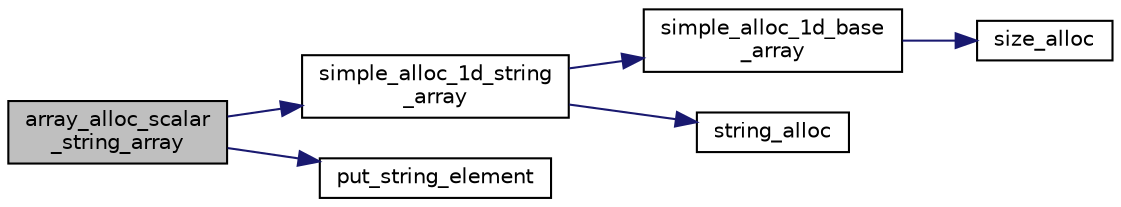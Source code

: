 digraph "array_alloc_scalar_string_array"
{
  edge [fontname="Helvetica",fontsize="10",labelfontname="Helvetica",labelfontsize="10"];
  node [fontname="Helvetica",fontsize="10",shape=record];
  rankdir="LR";
  Node15 [label="array_alloc_scalar\l_string_array",height=0.2,width=0.4,color="black", fillcolor="grey75", style="filled", fontcolor="black"];
  Node15 -> Node16 [color="midnightblue",fontsize="10",style="solid",fontname="Helvetica"];
  Node16 [label="simple_alloc_1d_string\l_array",height=0.2,width=0.4,color="black", fillcolor="white", style="filled",URL="$db/d08/string__array_8c.html#a8b682d39cd31f8f05a90ebcf2398f5ff"];
  Node16 -> Node17 [color="midnightblue",fontsize="10",style="solid",fontname="Helvetica"];
  Node17 [label="simple_alloc_1d_base\l_array",height=0.2,width=0.4,color="black", fillcolor="white", style="filled",URL="$db/dfd/base__array_8c.html#aac9cd2827788b64d6720ba340fc32aac"];
  Node17 -> Node18 [color="midnightblue",fontsize="10",style="solid",fontname="Helvetica"];
  Node18 [label="size_alloc",height=0.2,width=0.4,color="black", fillcolor="white", style="filled",URL="$d6/de0/memory__pool_8c.html#ac07274f51cb387c8cf128ba0532d7b84"];
  Node16 -> Node19 [color="midnightblue",fontsize="10",style="solid",fontname="Helvetica"];
  Node19 [label="string_alloc",height=0.2,width=0.4,color="black", fillcolor="white", style="filled",URL="$d6/de0/memory__pool_8c.html#abc79a224342849c35efe06a7986d3eac"];
  Node15 -> Node20 [color="midnightblue",fontsize="10",style="solid",fontname="Helvetica"];
  Node20 [label="put_string_element",height=0.2,width=0.4,color="black", fillcolor="white", style="filled",URL="$db/d08/string__array_8c.html#ab9c200fe53f3a9f762c15a85a9c0e69a"];
}
